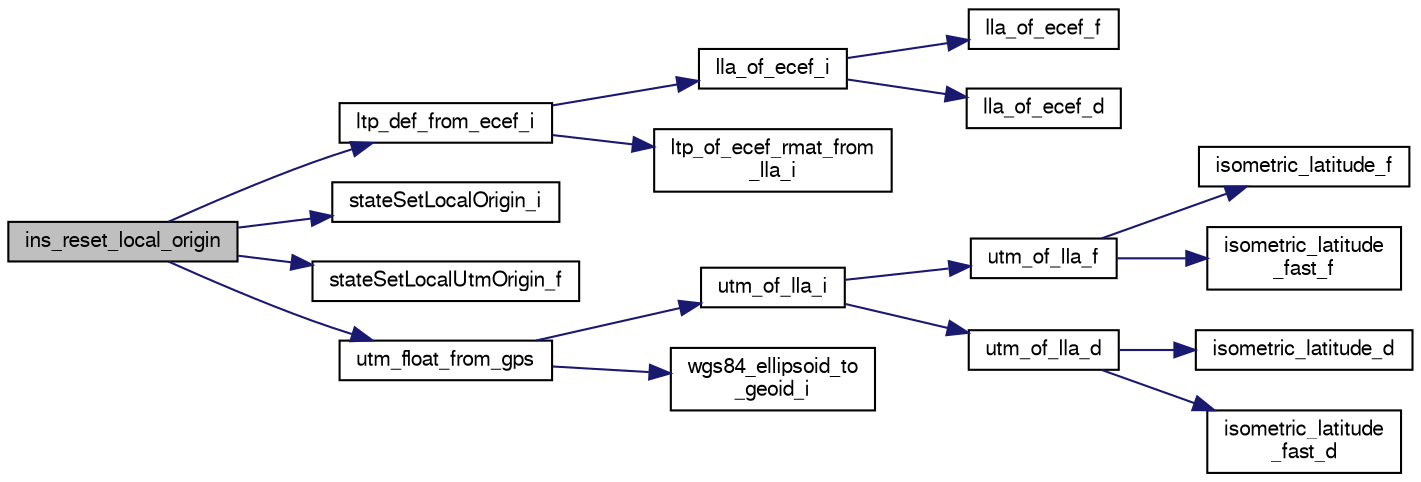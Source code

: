 digraph "ins_reset_local_origin"
{
  edge [fontname="FreeSans",fontsize="10",labelfontname="FreeSans",labelfontsize="10"];
  node [fontname="FreeSans",fontsize="10",shape=record];
  rankdir="LR";
  Node1 [label="ins_reset_local_origin",height=0.2,width=0.4,color="black", fillcolor="grey75", style="filled", fontcolor="black"];
  Node1 -> Node2 [color="midnightblue",fontsize="10",style="solid",fontname="FreeSans"];
  Node2 [label="ltp_def_from_ecef_i",height=0.2,width=0.4,color="black", fillcolor="white", style="filled",URL="$group__math__geodetic__int.html#ga5afd098a83e572b854e157486ccb569f"];
  Node2 -> Node3 [color="midnightblue",fontsize="10",style="solid",fontname="FreeSans"];
  Node3 [label="lla_of_ecef_i",height=0.2,width=0.4,color="black", fillcolor="white", style="filled",URL="$group__math__geodetic__int.html#gaea47a32071c2427f895fcb1df32c4e23",tooltip="Convert a ECEF to LLA. "];
  Node3 -> Node4 [color="midnightblue",fontsize="10",style="solid",fontname="FreeSans"];
  Node4 [label="lla_of_ecef_f",height=0.2,width=0.4,color="black", fillcolor="white", style="filled",URL="$pprz__geodetic__float_8c.html#adecd186d51b41b09f0cad928c0d2f68e"];
  Node3 -> Node5 [color="midnightblue",fontsize="10",style="solid",fontname="FreeSans"];
  Node5 [label="lla_of_ecef_d",height=0.2,width=0.4,color="black", fillcolor="white", style="filled",URL="$group__math__geodetic__double.html#ga9d3464ccabcd97db9fb4e1c7d25dfe16"];
  Node2 -> Node6 [color="midnightblue",fontsize="10",style="solid",fontname="FreeSans"];
  Node6 [label="ltp_of_ecef_rmat_from\l_lla_i",height=0.2,width=0.4,color="black", fillcolor="white", style="filled",URL="$group__math__geodetic__int.html#ga6b7ff6661d7385053cc297340d6a5cc9"];
  Node1 -> Node7 [color="midnightblue",fontsize="10",style="solid",fontname="FreeSans"];
  Node7 [label="stateSetLocalOrigin_i",height=0.2,width=0.4,color="black", fillcolor="white", style="filled",URL="$group__state__position.html#gacc086fcd500269371c8c6eabbf3d557e",tooltip="Set the local (flat earth) coordinate frame origin (int). "];
  Node1 -> Node8 [color="midnightblue",fontsize="10",style="solid",fontname="FreeSans"];
  Node8 [label="stateSetLocalUtmOrigin_f",height=0.2,width=0.4,color="black", fillcolor="white", style="filled",URL="$group__state__position.html#gae180e6252c12221500767c9a4a34b20d",tooltip="Set the local (flat earth) coordinate frame origin from UTM (float). "];
  Node1 -> Node9 [color="midnightblue",fontsize="10",style="solid",fontname="FreeSans"];
  Node9 [label="utm_float_from_gps",height=0.2,width=0.4,color="black", fillcolor="white", style="filled",URL="$gps_8c.html#a1343b41c94f919a6a593b958b275683f",tooltip="Convenience functions to get utm position from GPS state. "];
  Node9 -> Node10 [color="midnightblue",fontsize="10",style="solid",fontname="FreeSans"];
  Node10 [label="utm_of_lla_i",height=0.2,width=0.4,color="black", fillcolor="white", style="filled",URL="$group__math__geodetic__int.html#gad84470d73cce3f4d1c54bf579239849c",tooltip="Convert a LLA to UTM. "];
  Node10 -> Node11 [color="midnightblue",fontsize="10",style="solid",fontname="FreeSans"];
  Node11 [label="utm_of_lla_f",height=0.2,width=0.4,color="black", fillcolor="white", style="filled",URL="$pprz__geodetic__float_8c.html#af99d4775df518f30b741b49c26eceedd"];
  Node11 -> Node12 [color="midnightblue",fontsize="10",style="solid",fontname="FreeSans"];
  Node12 [label="isometric_latitude_f",height=0.2,width=0.4,color="black", fillcolor="white", style="filled",URL="$pprz__geodetic__float_8c.html#a25c5bd31de0ea0d0caf14a0d217ad3ea"];
  Node11 -> Node13 [color="midnightblue",fontsize="10",style="solid",fontname="FreeSans"];
  Node13 [label="isometric_latitude\l_fast_f",height=0.2,width=0.4,color="black", fillcolor="white", style="filled",URL="$pprz__geodetic__float_8c.html#a21ea1b369f7d4abd984fb89c488dde24"];
  Node10 -> Node14 [color="midnightblue",fontsize="10",style="solid",fontname="FreeSans"];
  Node14 [label="utm_of_lla_d",height=0.2,width=0.4,color="black", fillcolor="white", style="filled",URL="$group__math__geodetic__double.html#ga9d76a215409f6f6bfcfe8214d6398250"];
  Node14 -> Node15 [color="midnightblue",fontsize="10",style="solid",fontname="FreeSans"];
  Node15 [label="isometric_latitude_d",height=0.2,width=0.4,color="black", fillcolor="white", style="filled",URL="$pprz__geodetic__double_8c.html#a4e6981a579464b9dcb9a7ea51bd184b0"];
  Node14 -> Node16 [color="midnightblue",fontsize="10",style="solid",fontname="FreeSans"];
  Node16 [label="isometric_latitude\l_fast_d",height=0.2,width=0.4,color="black", fillcolor="white", style="filled",URL="$pprz__geodetic__double_8c.html#ab041f54d7a1272975623da5aaa67a39b"];
  Node9 -> Node17 [color="midnightblue",fontsize="10",style="solid",fontname="FreeSans"];
  Node17 [label="wgs84_ellipsoid_to\l_geoid_i",height=0.2,width=0.4,color="black", fillcolor="white", style="filled",URL="$group__math__geodetic__wgs84.html#ga8a5f4f94c58a37c5d62b6d80ed0653c6",tooltip="Get WGS84 ellipsoid/geoid separation. "];
}
